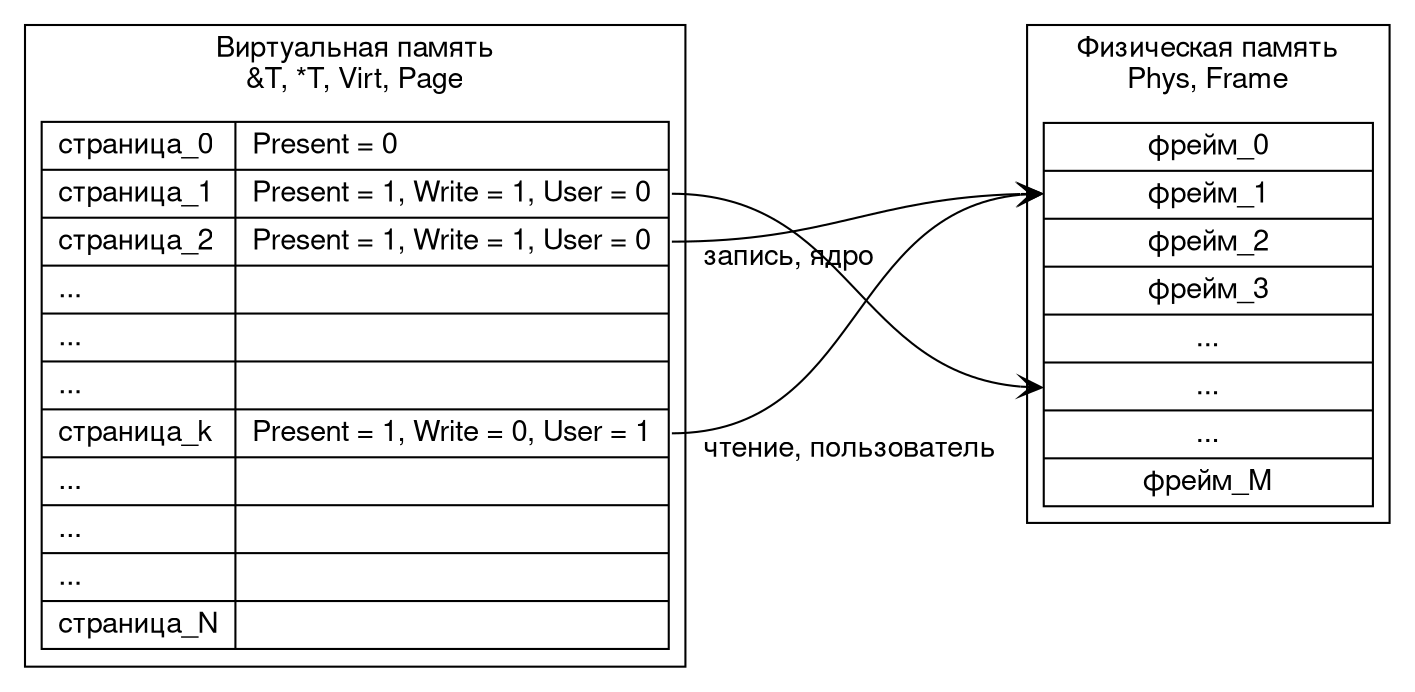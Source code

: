 digraph virt_to_phys {
    rankdir = LR
    ranksep = 2.5

    fontname="Helvetica,Arial,sans-serif"

    node [shape = record, width = 2.2; fontname="Helvetica,Arial,sans-serif"]
    edge [arrowhead = vee; fontname="Helvetica,Arial,sans-serif"]

    subgraph cluster_virt_memory {
        label = "Виртуальная память\n&T, *T, Virt, Page"
        labelloc = "t"

        virt [label = "{{страница_0\l | страница_1\l | страница_2\l | ...\l | ...\l | ...\l | страница_k\l | ...\l | ...\l | ...\l | страница_N\l} | {<p0> Present = 0\l | <p1> Present = 1, Write = 1, User = 0\l | <p2> Present = 1, Write = 1, User = 0\l | | | | <pk> Present = 1, Write = 0, User = 1\l | | | | }}"]
    }

    subgraph cluster_phys_memory {
        label = "Физическая память\nPhys, Frame"
        labelloc = "t"

        phys [label = "<f0> фрейм_0 | <f1> фрейм_1 | <f2> фрейм_2 | <f3> фрейм_3 | ... | <fm>... | ... | фрейм_M"]
    }

    virt:p1 -> phys:fm [constraint = false]
    virt:p2 -> phys:f1 [constraint = false, taillabel = "    запись, ядро    "]
    virt:pk -> phys:f1 [constraint = false, taillabel = "    чтение, пользователь    "]

    virt:p0 -> phys:f0 [style = invis]
}
